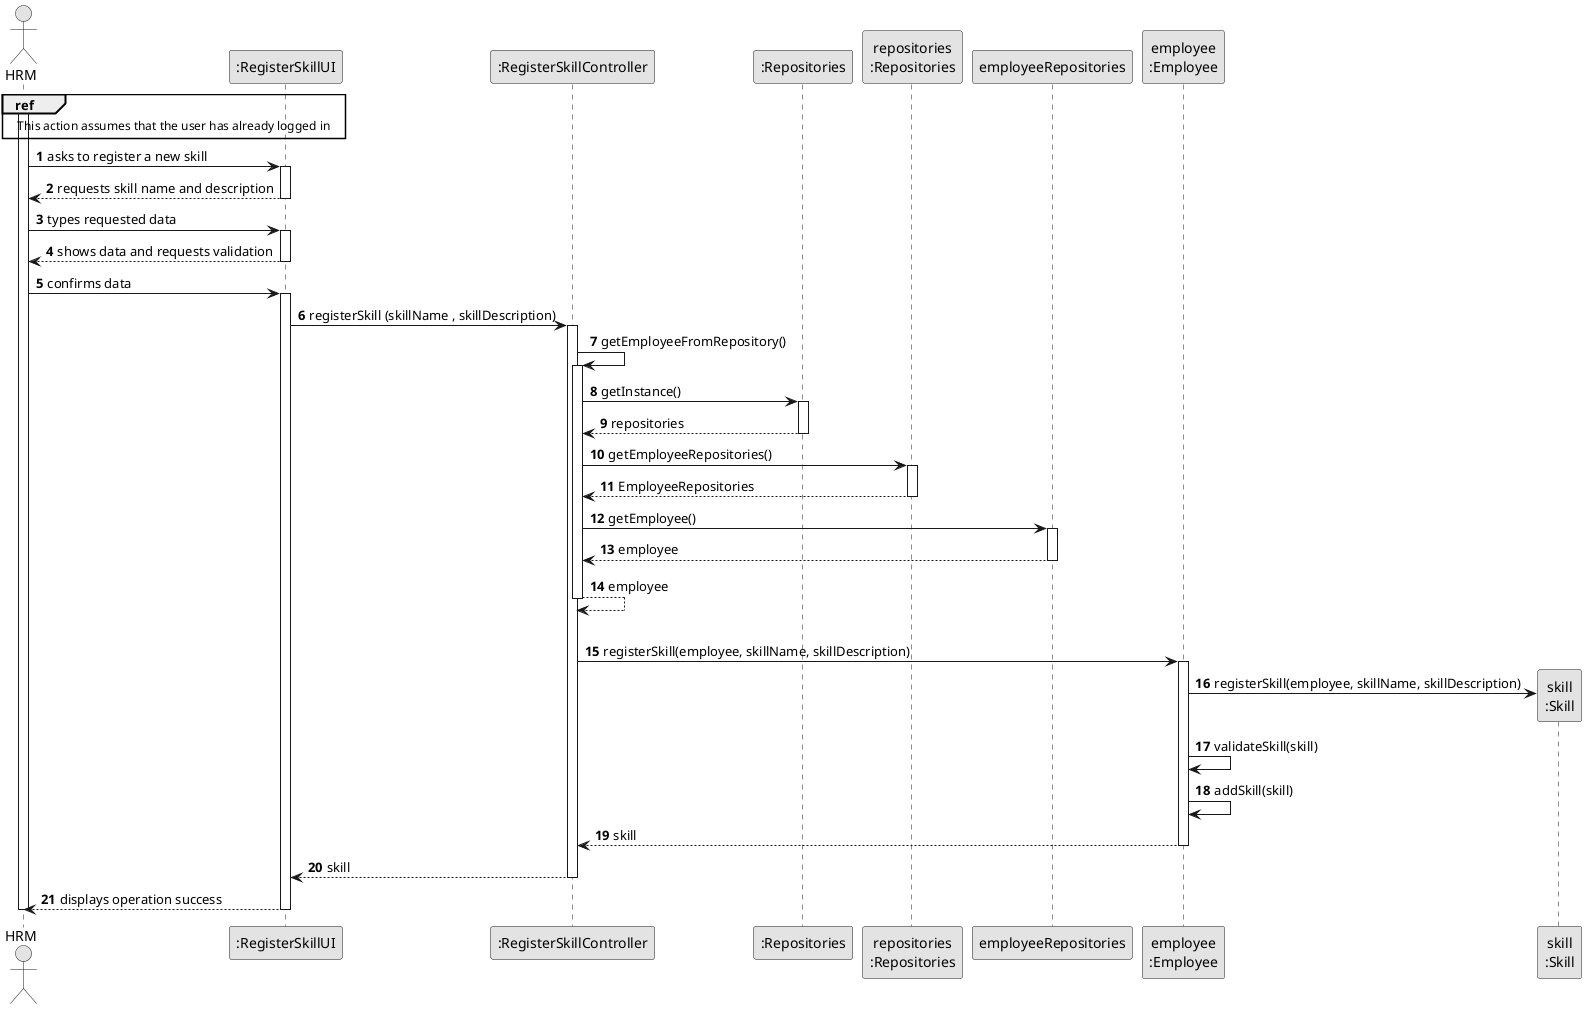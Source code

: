 @startuml
skinparam monochrome true
skinparam packageStyle rectangle
skinparam shadowing false

autonumber

'hide footbox
actor "HRM" as HRM
participant ":RegisterSkillUI" as UI
participant ":RegisterSkillController" as CTRL
participant ":Repositories" as RepositorySingleton
participant "repositories\n:Repositories" as PLAT
participant "employeeRepositories" as EMPLREP
participant "employee\n:Employee" as EMP

'participant "organizationRepository:\nOrganizationRepository" as OrganizationRepository
'participant "organization\n:Organization" as ORG
participant "skill\n:Skill" as SKILL

activate HRM
ref over HRM, UI : This action assumes that the user has already logged in

        HRM -> UI : asks to register a new skill


        activate UI

'            UI --> ADM : requests data (reference, description,  informal \n description, technical description, duration, cost)
            'create CTRL
'            UI -> CTRL** : create


            UI --> HRM : requests skill name and description
            deactivate UI

            HRM -> UI: types requested data
            activate UI

            UI --> "HRM": shows data and requests validation
            deactivate UI

            HRM -> UI : confirms data

            activate UI

            UI -> CTRL :registerSkill (skillName , skillDescription)

            activate CTRL


            CTRL->CTRL: getEmployeeFromRepository()

                activate CTRL
                CTRL -> RepositorySingleton : getInstance()
                activate RepositorySingleton

                RepositorySingleton --> CTRL : repositories
                deactivate RepositorySingleton

                CTRL -> PLAT : getEmployeeRepositories()
                activate PLAT


                PLAT --> CTRL : EmployeeRepositories
                deactivate PLAT


                CTRL -> EMPLREP: getEmployee()
                activate EMPLREP
                EMPLREP -->CTRL: employee
                deactivate EMPLREP

            CTRL-->CTRL: employee
            deactivate CTRL

            |||
            CTRL -> EMP : registerSkill(employee, skillName, skillDescription)
            activate EMP

            EMP ->SKILL** : registerSkill(employee, skillName, skillDescription)

            EMP -> EMP: validateSkill(skill)
            EMP -> EMP: addSkill(skill)

            EMP --> CTRL: skill
            deactivate EMP



            CTRL --> UI: skill
            deactivate CTRL

            UI --> HRM: displays operation success
            deactivate UI

deactivate HRM




@enduml